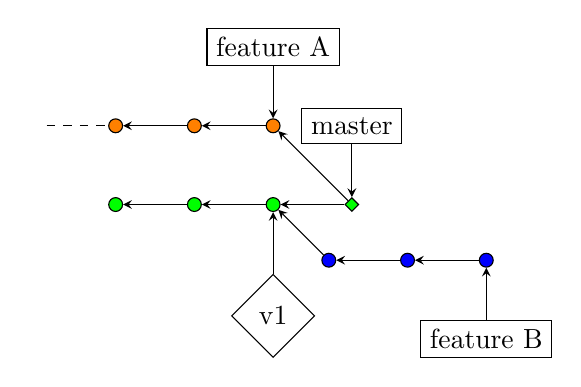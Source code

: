 \begin{tikzpicture}

\tikzstyle{commit}=[draw, circle, inner sep=0pt,
                    minimum width=5pt]

\tikzstyle{master}=[fill=green]
\tikzstyle{featureB}=[fill=blue]
\tikzstyle{featureA}=[fill=orange]
\tikzstyle{branch}=[draw, rectangle]
\tikzstyle{tag}=[draw, diamond]
\tikzstyle{merge}=[diamond,inner sep=0pt, minimum size=5pt]
\node[commit, master] (A) {};
\node[commit, master] (B) [right of=A] {};
\node[commit, master] (C) [right of=B] {};

\draw[<-, >=stealth] (A) -- (B);
\draw[<-, >=stealth] (B) -- (C);


\node[commit, featureB] (C'') [below right of=C] {};
\node[commit, featureB] (D'') [right of=C''] {};
\node[commit, featureB] (E'') [right of=D''] {};

\draw[<-, >=stealth] (C) -- (C'');
\draw[<-, >=stealth] (C'') -- (D'');
\draw[<-, >=stealth] (D'') -- (E'');

\node[commit,featureA] (C') [above of=C] {};
\node[commit,featureA] (B') [left of=C'] {};
\node[commit,featureA] (A') [left of=B'] {};
\node (Z) [left of=A'] {};
\draw[<-, >=stealth] (B') -- (C');
\draw[<-, >=stealth] (A') -- (B');
\draw[dashed] (Z) -- (A');
\node[commit,master,merge] (mergeA) [right of=C] {};
\draw[<-, >=stealth] (C') -- (mergeA);
\draw[<-, >=stealth] (C) -- (mergeA);

\node[branch] (master) [above of=mergeA] {master};
\node[branch] (featureB) [below of=E''] {feature B};
\node[branch] (featureA) [above of=C'] {feature A};

\node[tag] (v1) [below left of=C''] {v1};
\draw[<-, >=stealth] (mergeA) -- (master);
\draw[<-, >=stealth] (C') -- (featureA);
\draw[<-, >=stealth] (E'') -- (featureB);
\draw[<-, >=stealth] (C) -- (v1);

\end{tikzpicture}
